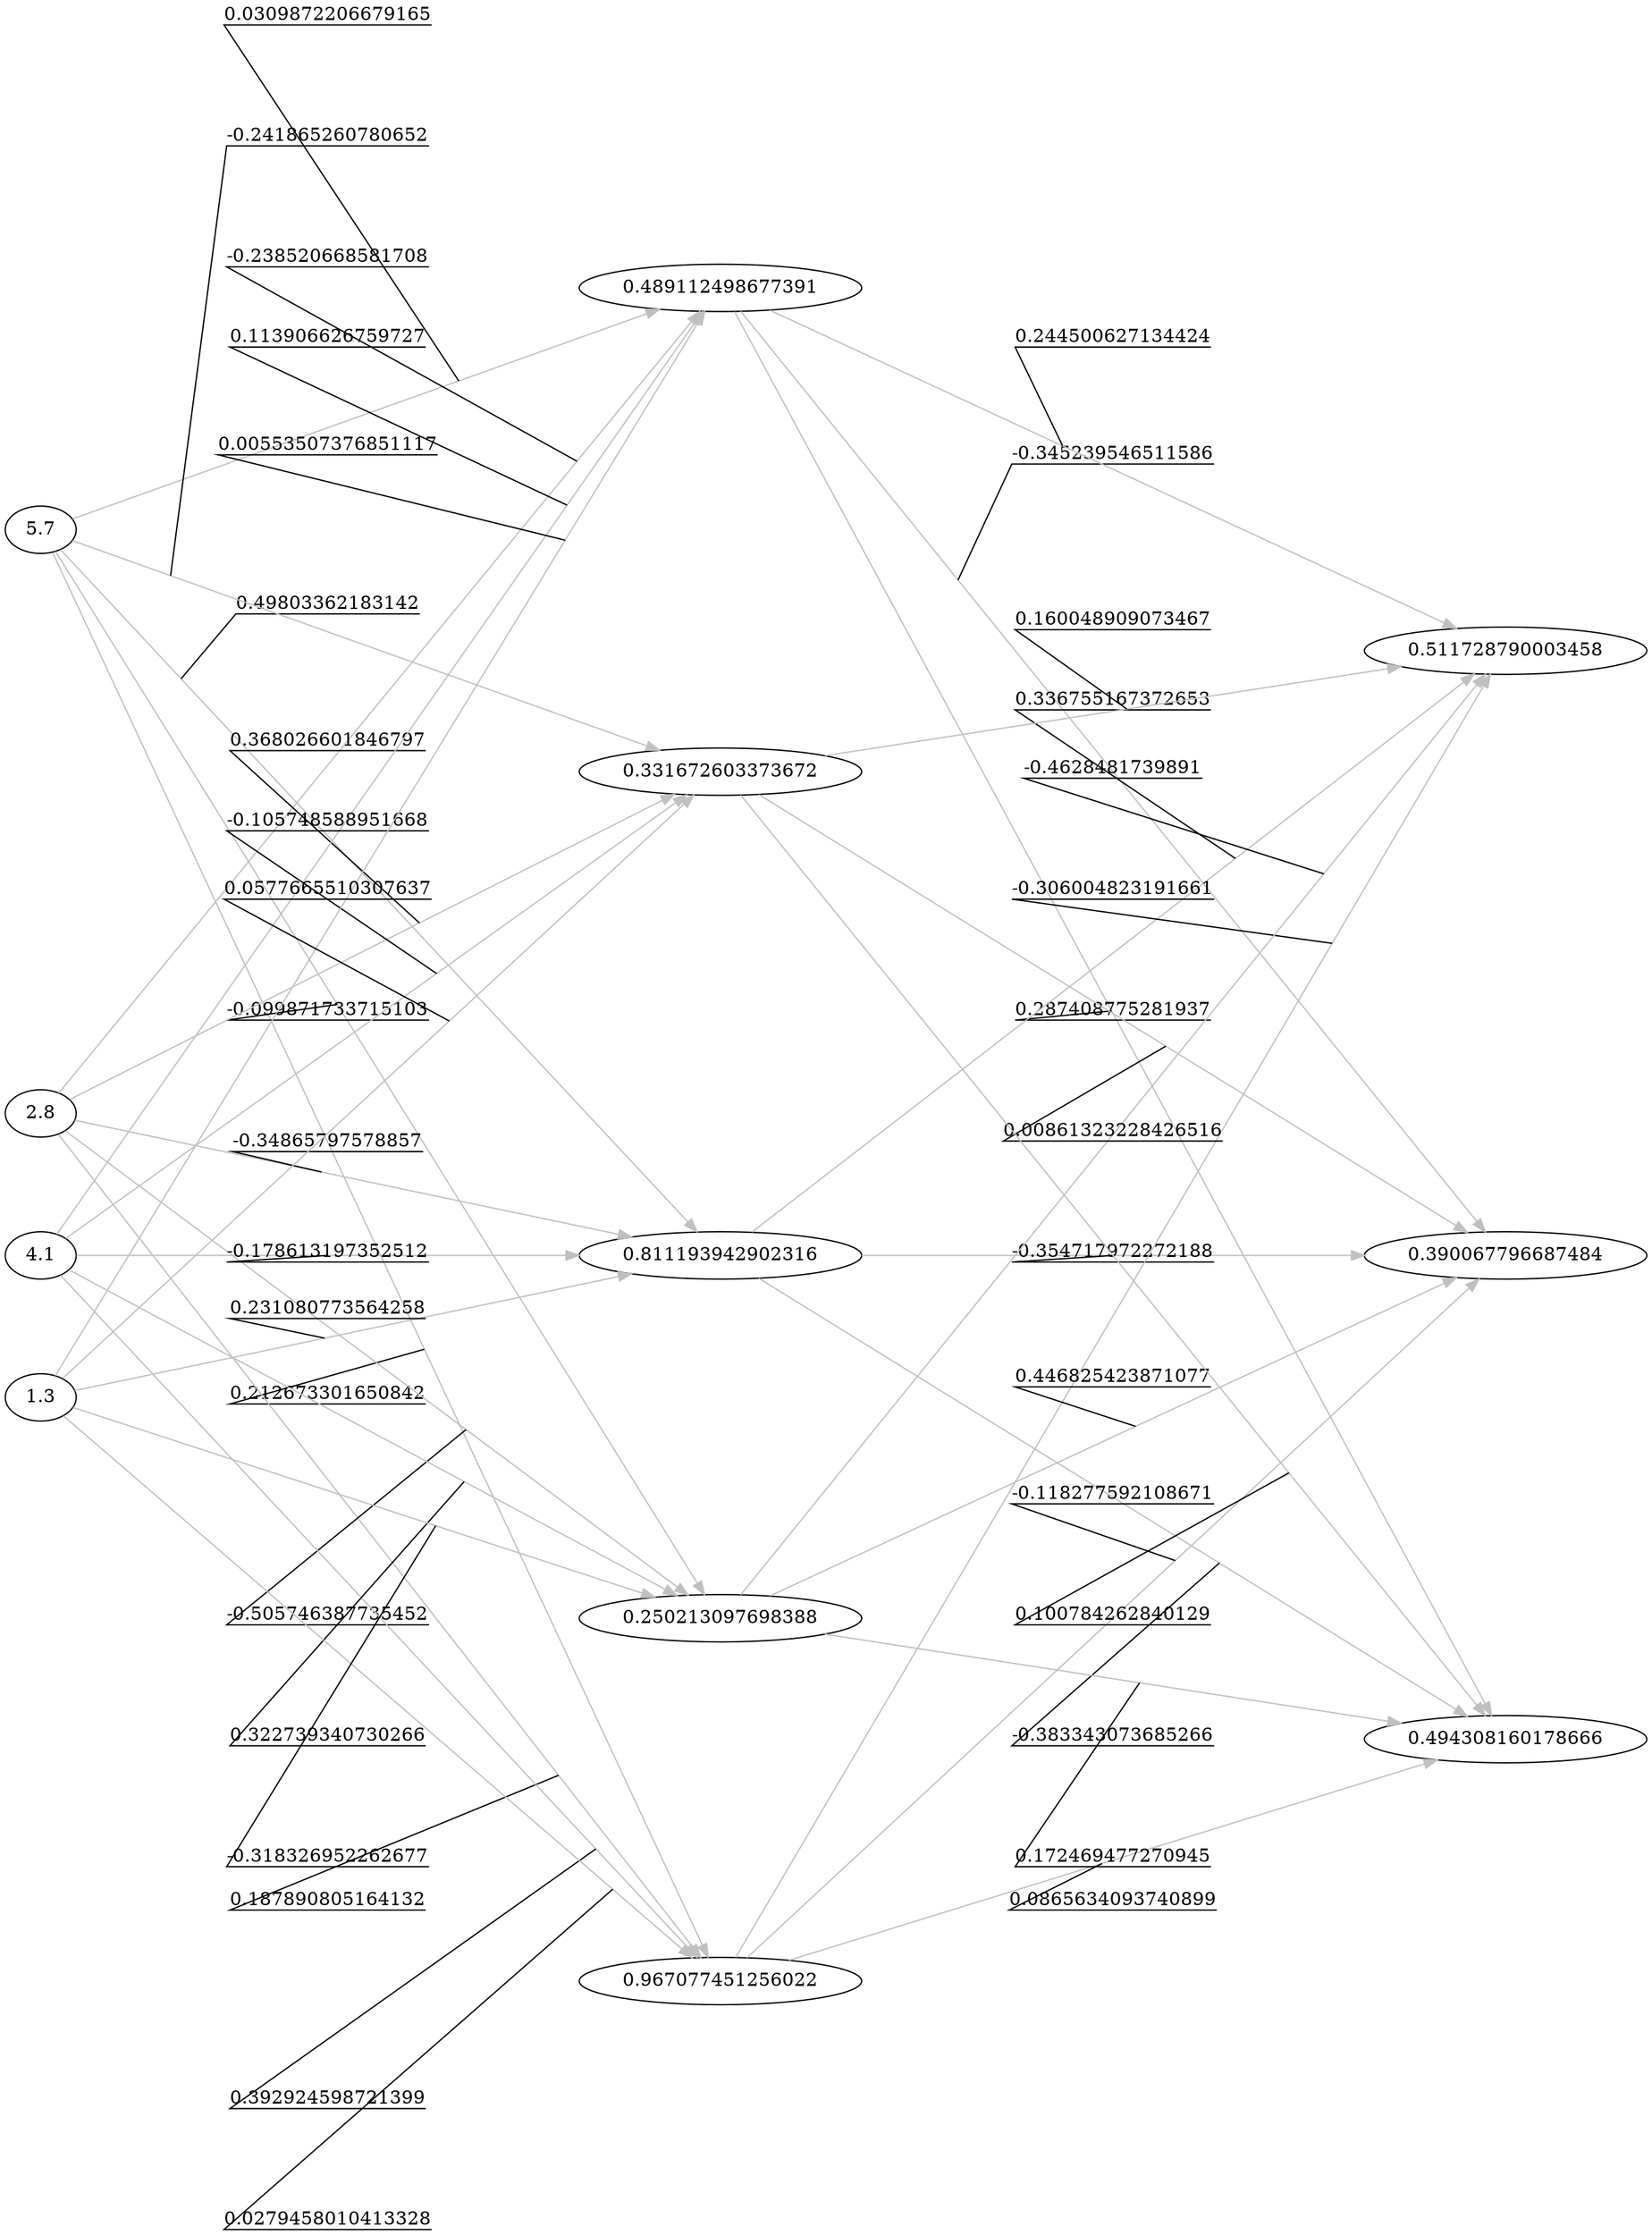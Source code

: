 digraph { 
rankdir=LR;
nodesep=1;
ranksep=3;
splines=line;
{ rank=same; "5.7" "2.8" "4.1" "1.3" ; }
{ rank=same; "0.489112498677391" "0.811193942902316" "0.967077451256022" "0.250213097698388" "0.331672603373672" "0.489112498677391" "0.811193942902316" "0.967077451256022" "0.250213097698388" "0.331672603373672" "0.489112498677391" "0.811193942902316" "0.967077451256022" "0.250213097698388" "0.331672603373672" "0.489112498677391" "0.811193942902316" "0.967077451256022" "0.250213097698388" "0.331672603373672" ; }
"5.7" -> "0.489112498677391" [label="0.0309872206679165" color="grey" decorate=true];
"5.7" -> "0.811193942902316" [label="0.49803362183142" color="grey" decorate=true];
"5.7" -> "0.967077451256022" [label="0.212673301650842" color="grey" decorate=true];
"5.7" -> "0.250213097698388" [label="-0.099871733715103" color="grey" decorate=true];
"5.7" -> "0.331672603373672" [label="-0.241865260780652" color="grey" decorate=true];
"2.8" -> "0.489112498677391" [label="-0.238520668581708" color="grey" decorate=true];
"2.8" -> "0.811193942902316" [label="-0.34865797578857" color="grey" decorate=true];
"2.8" -> "0.967077451256022" [label="0.187890805164132" color="grey" decorate=true];
"2.8" -> "0.250213097698388" [label="-0.505746387735452" color="grey" decorate=true];
"2.8" -> "0.331672603373672" [label="0.368026601846797" color="grey" decorate=true];
"4.1" -> "0.489112498677391" [label="0.113906626759727" color="grey" decorate=true];
"4.1" -> "0.811193942902316" [label="-0.178613197352512" color="grey" decorate=true];
"4.1" -> "0.967077451256022" [label="0.392924598721399" color="grey" decorate=true];
"4.1" -> "0.250213097698388" [label="0.322739340730266" color="grey" decorate=true];
"4.1" -> "0.331672603373672" [label="-0.105748588951668" color="grey" decorate=true];
"1.3" -> "0.489112498677391" [label="0.00553507376851117" color="grey" decorate=true];
"1.3" -> "0.811193942902316" [label="0.231080773564258" color="grey" decorate=true];
"1.3" -> "0.967077451256022" [label="0.0279458010413328" color="grey" decorate=true];
"1.3" -> "0.250213097698388" [label="-0.318326952262677" color="grey" decorate=true];
"1.3" -> "0.331672603373672" [label="0.0577665510307637" color="grey" decorate=true];
{ rank=same; "0.390067796687484" "0.494308160178666" "0.511728790003458" "0.390067796687484" "0.494308160178666" "0.511728790003458" "0.390067796687484" "0.494308160178666" "0.511728790003458" "0.390067796687484" "0.494308160178666" "0.511728790003458" "0.390067796687484" "0.494308160178666" "0.511728790003458" ; }
"0.489112498677391" -> "0.390067796687484" [label="-0.345239546511586" color="grey" decorate=true];
"0.489112498677391" -> "0.494308160178666" [label="0.287408775281937" color="grey" decorate=true];
"0.489112498677391" -> "0.511728790003458" [label="0.244500627134424" color="grey" decorate=true];
"0.811193942902316" -> "0.390067796687484" [label="-0.354717972272188" color="grey" decorate=true];
"0.811193942902316" -> "0.494308160178666" [label="-0.383343073685266" color="grey" decorate=true];
"0.811193942902316" -> "0.511728790003458" [label="0.336755167372653" color="grey" decorate=true];
"0.967077451256022" -> "0.390067796687484" [label="-0.118277592108671" color="grey" decorate=true];
"0.967077451256022" -> "0.494308160178666" [label="0.0865634093740899" color="grey" decorate=true];
"0.967077451256022" -> "0.511728790003458" [label="-0.306004823191661" color="grey" decorate=true];
"0.250213097698388" -> "0.390067796687484" [label="0.446825423871077" color="grey" decorate=true];
"0.250213097698388" -> "0.494308160178666" [label="0.172469477270945" color="grey" decorate=true];
"0.250213097698388" -> "0.511728790003458" [label="-0.4628481739891" color="grey" decorate=true];
"0.331672603373672" -> "0.390067796687484" [label="0.00861323228426516" color="grey" decorate=true];
"0.331672603373672" -> "0.494308160178666" [label="0.100784262840129" color="grey" decorate=true];
"0.331672603373672" -> "0.511728790003458" [label="0.160048909073467" color="grey" decorate=true];
}
